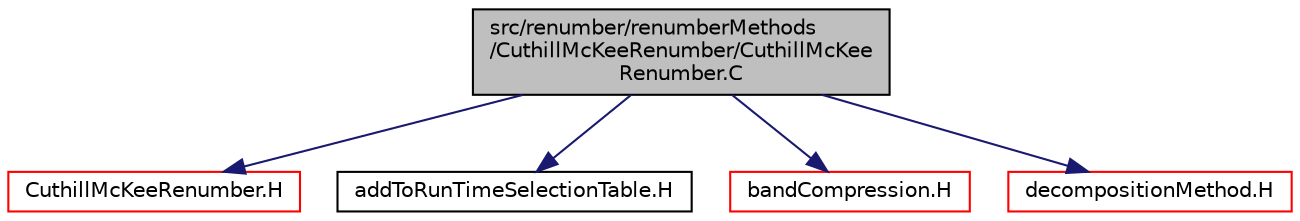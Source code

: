 digraph "src/renumber/renumberMethods/CuthillMcKeeRenumber/CuthillMcKeeRenumber.C"
{
  bgcolor="transparent";
  edge [fontname="Helvetica",fontsize="10",labelfontname="Helvetica",labelfontsize="10"];
  node [fontname="Helvetica",fontsize="10",shape=record];
  Node1 [label="src/renumber/renumberMethods\l/CuthillMcKeeRenumber/CuthillMcKee\lRenumber.C",height=0.2,width=0.4,color="black", fillcolor="grey75", style="filled", fontcolor="black"];
  Node1 -> Node2 [color="midnightblue",fontsize="10",style="solid",fontname="Helvetica"];
  Node2 [label="CuthillMcKeeRenumber.H",height=0.2,width=0.4,color="red",URL="$a09596.html"];
  Node1 -> Node3 [color="midnightblue",fontsize="10",style="solid",fontname="Helvetica"];
  Node3 [label="addToRunTimeSelectionTable.H",height=0.2,width=0.4,color="black",URL="$a07839.html",tooltip="Macros for easy insertion into run-time selection tables. "];
  Node1 -> Node4 [color="midnightblue",fontsize="10",style="solid",fontname="Helvetica"];
  Node4 [label="bandCompression.H",height=0.2,width=0.4,color="red",URL="$a08454.html",tooltip="The bandCompression function renumbers the addressing such that the band of the matrix is reduced..."];
  Node1 -> Node5 [color="midnightblue",fontsize="10",style="solid",fontname="Helvetica"];
  Node5 [label="decompositionMethod.H",height=0.2,width=0.4,color="red",URL="$a09093.html"];
}
